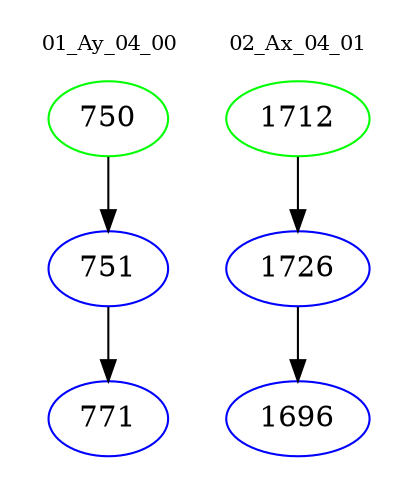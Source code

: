 digraph{
subgraph cluster_0 {
color = white
label = "01_Ay_04_00";
fontsize=10;
T0_750 [label="750", color="green"]
T0_750 -> T0_751 [color="black"]
T0_751 [label="751", color="blue"]
T0_751 -> T0_771 [color="black"]
T0_771 [label="771", color="blue"]
}
subgraph cluster_1 {
color = white
label = "02_Ax_04_01";
fontsize=10;
T1_1712 [label="1712", color="green"]
T1_1712 -> T1_1726 [color="black"]
T1_1726 [label="1726", color="blue"]
T1_1726 -> T1_1696 [color="black"]
T1_1696 [label="1696", color="blue"]
}
}
